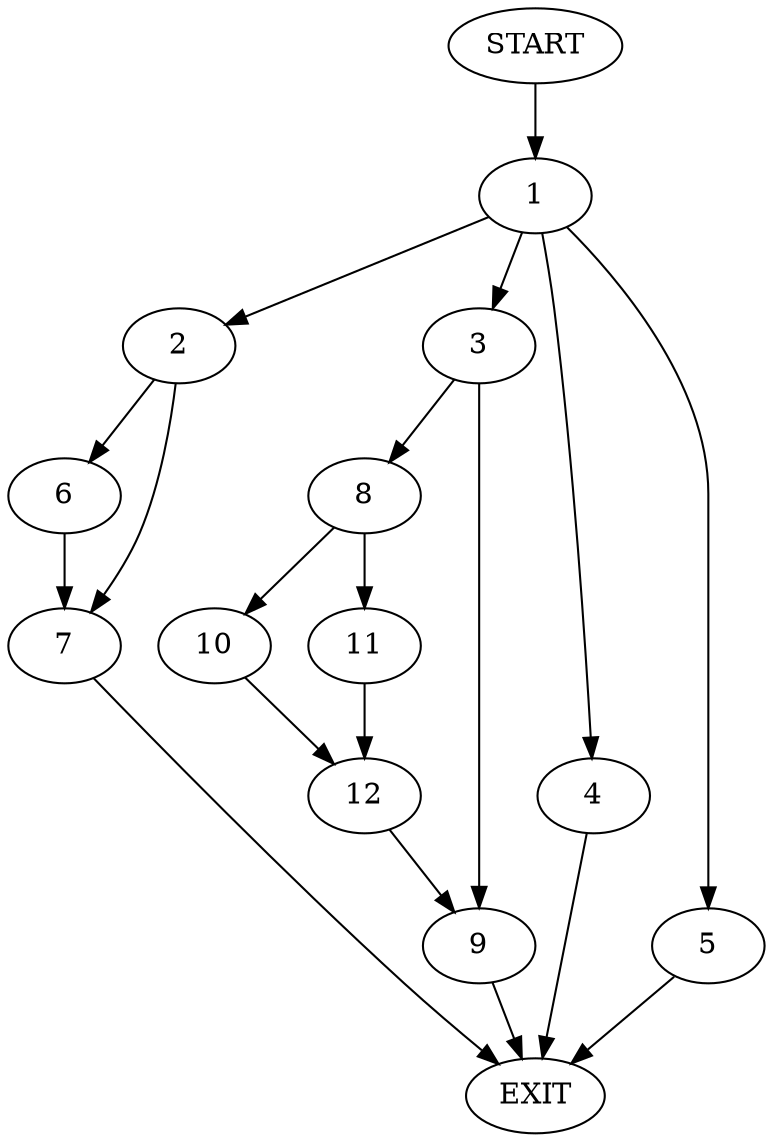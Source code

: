 digraph {
0 [label="START"]
13 [label="EXIT"]
0 -> 1
1 -> 2
1 -> 3
1 -> 4
1 -> 5
5 -> 13
2 -> 6
2 -> 7
3 -> 8
3 -> 9
4 -> 13
8 -> 10
8 -> 11
9 -> 13
11 -> 12
10 -> 12
12 -> 9
6 -> 7
7 -> 13
}
